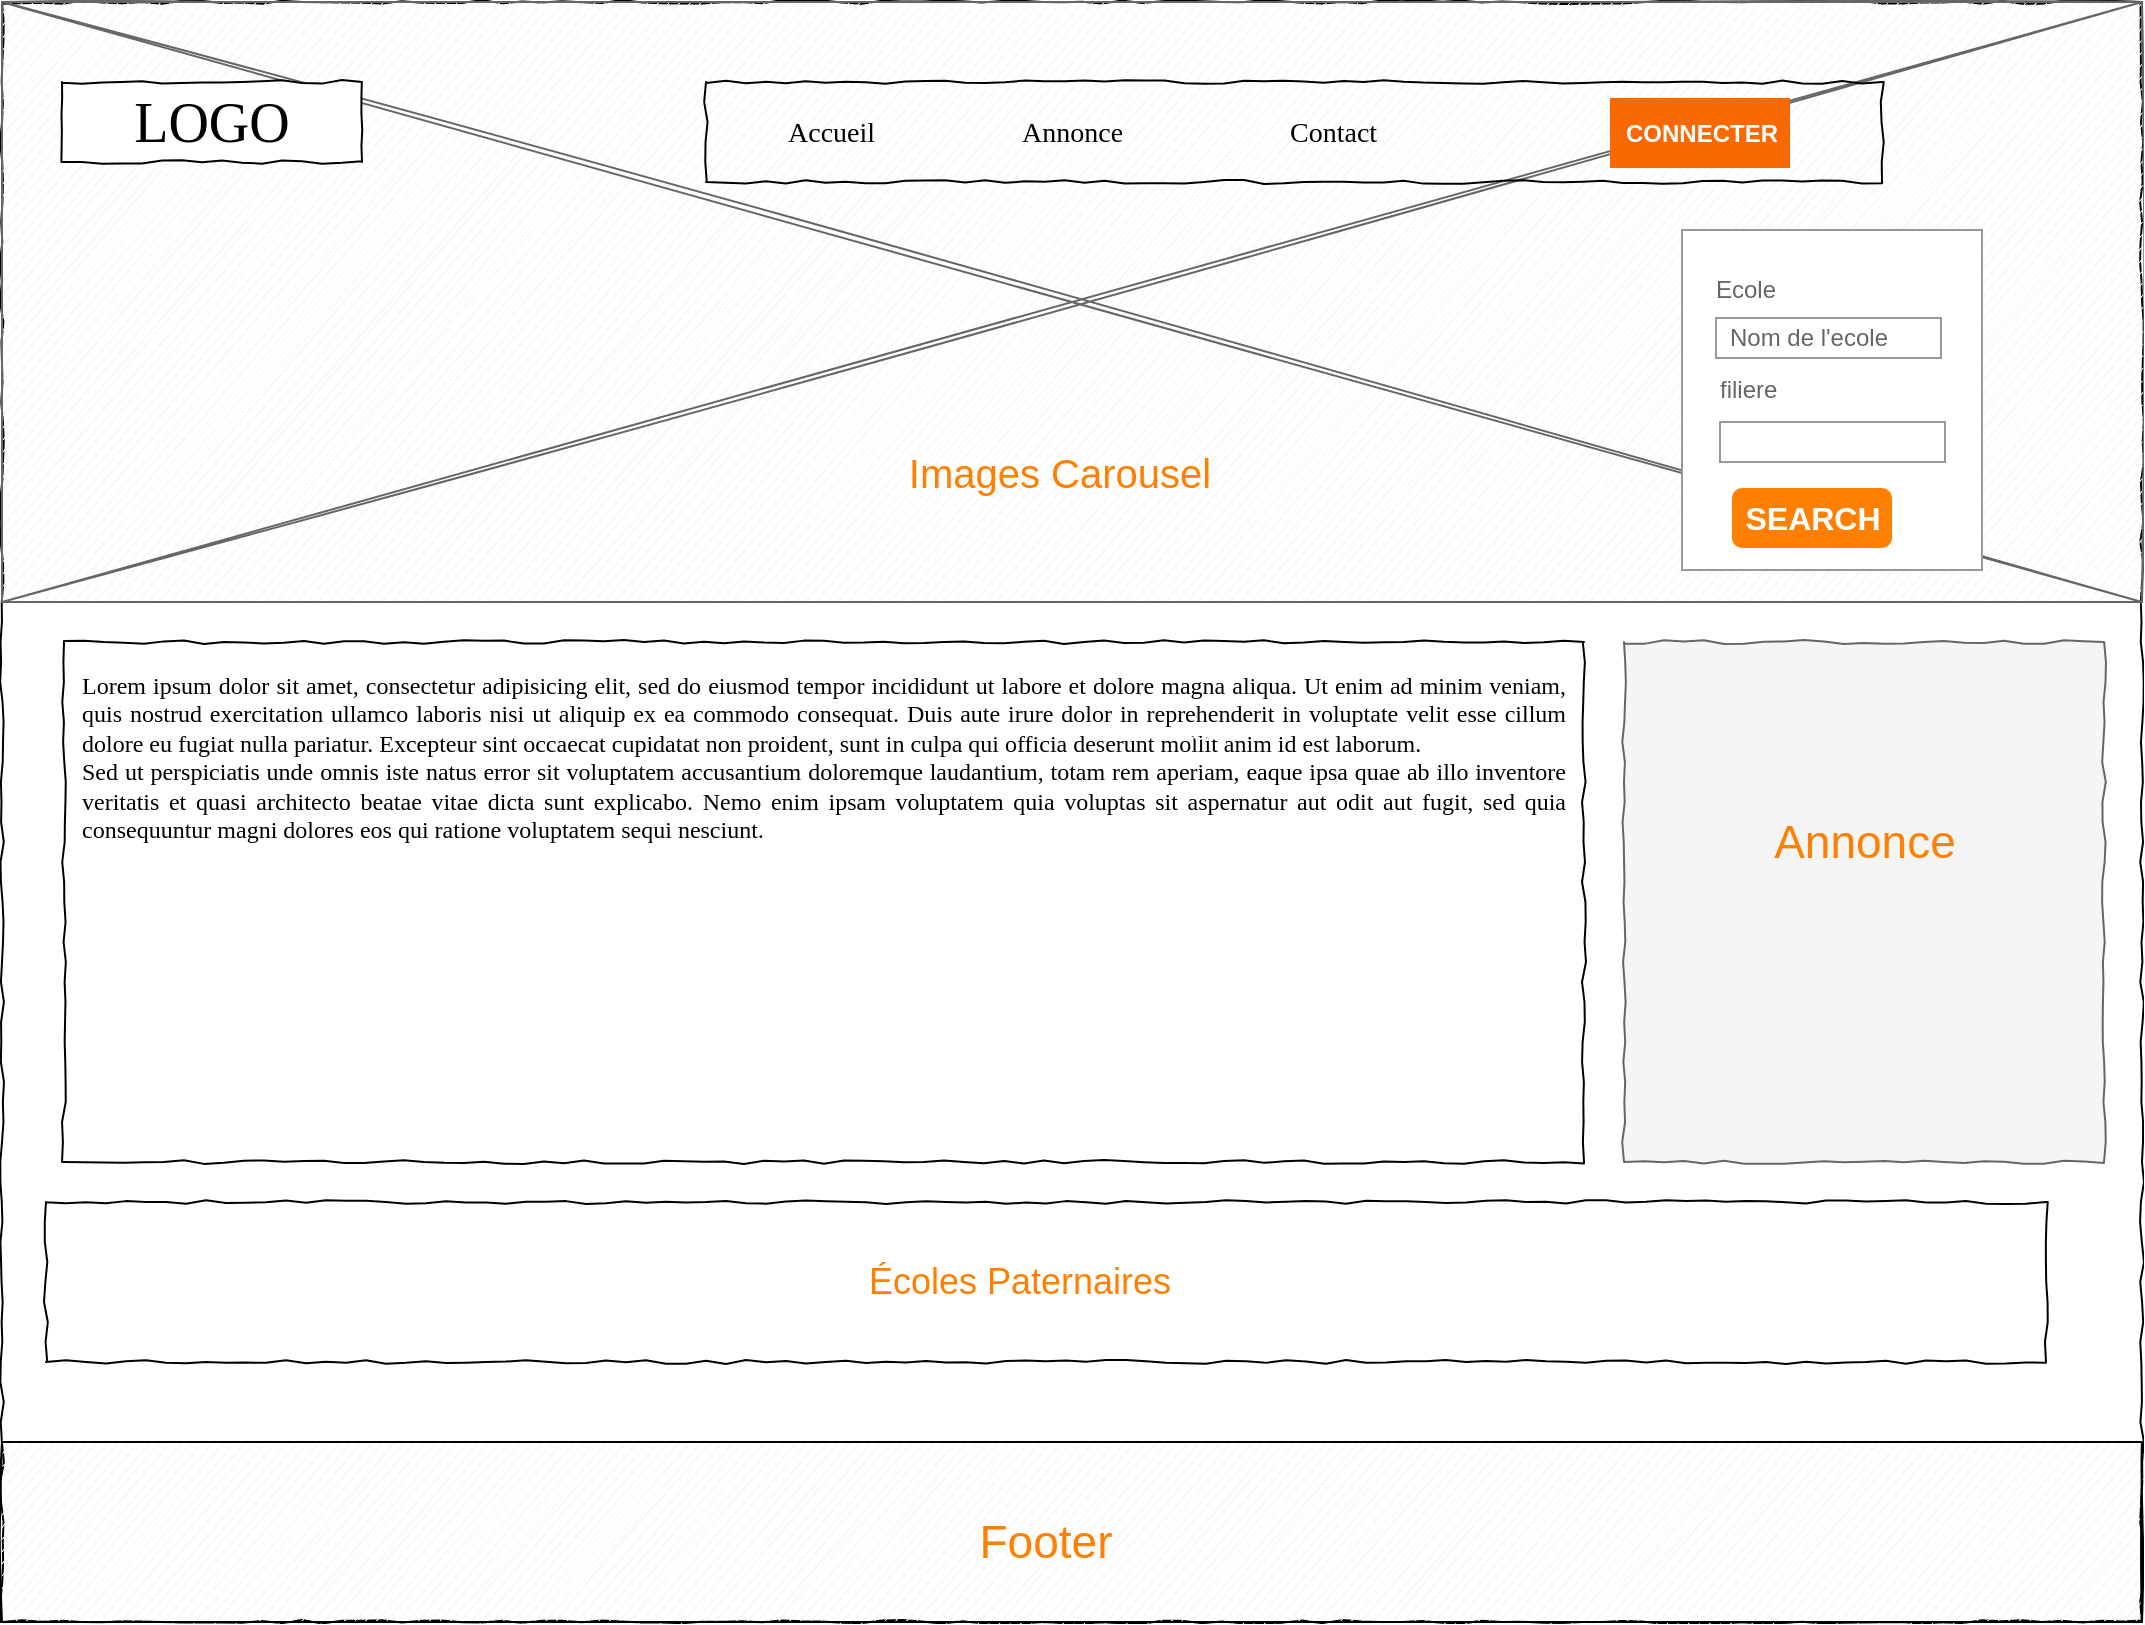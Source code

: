 <mxfile version="14.3.2" type="device"><diagram name="Page-1" id="03018318-947c-dd8e-b7a3-06fadd420f32"><mxGraphModel dx="1447" dy="820" grid="1" gridSize="10" guides="1" tooltips="1" connect="1" arrows="1" fold="1" page="1" pageScale="1" pageWidth="1100" pageHeight="850" background="#ffffff" math="0" shadow="0"><root><mxCell id="0"/><mxCell id="1" parent="0"/><mxCell id="677b7b8949515195-1" value="" style="whiteSpace=wrap;html=1;rounded=0;shadow=0;labelBackgroundColor=none;strokeWidth=1;fontFamily=Verdana;fontSize=12;align=center;comic=1;fillColor=none;" parent="1" vertex="1"><mxGeometry x="10" y="20" width="1070" height="810" as="geometry"/></mxCell><mxCell id="677b7b8949515195-16" value="" style="verticalLabelPosition=bottom;shadow=0;dashed=0;align=center;html=1;verticalAlign=top;strokeWidth=1;shape=mxgraph.mockup.graphics.simpleIcon;strokeColor=#666666;rounded=0;labelBackgroundColor=none;fontFamily=Verdana;fontSize=14;comic=1;fillColor=#f5f5f5;fontColor=#333333;sketch=1;" parent="1" vertex="1"><mxGeometry x="10" y="20" width="1070" height="300" as="geometry"/></mxCell><mxCell id="677b7b8949515195-2" value="LOGO" style="whiteSpace=wrap;html=1;rounded=0;shadow=0;labelBackgroundColor=none;strokeWidth=1;fontFamily=Verdana;fontSize=28;align=center;comic=1;" parent="1" vertex="1"><mxGeometry x="40" y="60" width="150" height="40" as="geometry"/></mxCell><mxCell id="677b7b8949515195-11" value="Accueil" style="text;html=1;points=[];align=left;verticalAlign=top;spacingTop=-4;fontSize=14;fontFamily=Verdana" parent="1" vertex="1"><mxGeometry x="401" y="75" width="60" height="20" as="geometry"/></mxCell><mxCell id="677b7b8949515195-15" value="&lt;div style=&quot;text-align: justify&quot;&gt;&lt;span&gt;Lorem ipsum dolor sit amet, consectetur adipisicing elit, sed do eiusmod tempor incididunt ut labore et dolore magna aliqua. Ut enim ad minim veniam, quis nostrud exercitation ullamco laboris nisi ut aliquip ex ea commodo consequat. Duis aute irure dolor in reprehenderit in voluptate velit esse cillum dolore eu fugiat nulla pariatur. Excepteur sint occaecat cupidatat non proident, sunt in culpa qui officia deserunt mollit anim id est laborum.&lt;/span&gt;&lt;/div&gt;&lt;div style=&quot;text-align: justify&quot;&gt;&lt;span&gt;Sed ut perspiciatis unde omnis iste natus error sit voluptatem accusantium doloremque laudantium, totam rem aperiam, eaque ipsa quae ab illo inventore veritatis et quasi architecto beatae vitae dicta sunt explicabo. Nemo enim ipsam voluptatem quia voluptas sit aspernatur aut odit aut fugit, sed quia consequuntur magni dolores eos qui ratione voluptatem sequi nesciunt.&amp;nbsp;&lt;/span&gt;&lt;/div&gt;" style="whiteSpace=wrap;html=1;rounded=0;shadow=0;labelBackgroundColor=none;strokeWidth=1;fillColor=none;fontFamily=Verdana;fontSize=12;align=center;verticalAlign=top;spacing=10;comic=1;" parent="1" vertex="1"><mxGeometry x="41" y="340" width="760" height="260" as="geometry"/></mxCell><mxCell id="677b7b8949515195-26" value="" style="whiteSpace=wrap;html=1;rounded=0;shadow=0;labelBackgroundColor=none;strokeWidth=1;fillColor=#f5f5f5;fontFamily=Verdana;fontSize=12;align=center;comic=1;strokeColor=#666666;fontColor=#333333;sketch=0;" parent="1" vertex="1"><mxGeometry x="821" y="340" width="240" height="260" as="geometry"/></mxCell><mxCell id="5OsRSYTsBoiywwAA0ypG-7" value="Contact" style="text;html=1;points=[];align=left;verticalAlign=top;spacingTop=-4;fontSize=14;fontFamily=Verdana" vertex="1" parent="1"><mxGeometry x="652" y="75" width="60" height="20" as="geometry"/></mxCell><mxCell id="5OsRSYTsBoiywwAA0ypG-8" value="Annonce" style="text;html=1;points=[];align=left;verticalAlign=top;spacingTop=-4;fontSize=14;fontFamily=Verdana" vertex="1" parent="1"><mxGeometry x="518" y="75" width="60" height="20" as="geometry"/></mxCell><mxCell id="5OsRSYTsBoiywwAA0ypG-16" value="" style="rounded=0;whiteSpace=wrap;html=1;fillColor=#fa6800;fontColor=#ffffff;strokeColor=none;" vertex="1" parent="1"><mxGeometry x="814" y="68" width="90" height="35" as="geometry"/></mxCell><mxCell id="5OsRSYTsBoiywwAA0ypG-18" value="CONNECTER" style="text;html=1;strokeColor=none;fillColor=none;align=center;verticalAlign=middle;whiteSpace=wrap;rounded=0;fontStyle=1;fontColor=#FFFFFF;" vertex="1" parent="1"><mxGeometry x="840" y="76" width="40" height="20" as="geometry"/></mxCell><mxCell id="5OsRSYTsBoiywwAA0ypG-20" value="&lt;font color=&quot;#ff8000&quot; style=&quot;font-size: 20px&quot;&gt;Images Carousel&lt;/font&gt;" style="text;html=1;strokeColor=none;fillColor=none;align=center;verticalAlign=middle;whiteSpace=wrap;rounded=0;fontColor=#FFFFFF;" vertex="1" parent="1"><mxGeometry x="424" y="220" width="230" height="70" as="geometry"/></mxCell><mxCell id="5OsRSYTsBoiywwAA0ypG-21" value="Text" style="text;html=1;strokeColor=none;fillColor=none;align=center;verticalAlign=middle;whiteSpace=wrap;rounded=0;fontColor=#FFFFFF;" vertex="1" parent="1"><mxGeometry x="520" y="360" width="180" height="50" as="geometry"/></mxCell><mxCell id="5OsRSYTsBoiywwAA0ypG-22" value="&lt;font color=&quot;#ff8000&quot; style=&quot;font-size: 23px&quot;&gt;Annonce&lt;/font&gt;" style="text;html=1;align=center;verticalAlign=middle;resizable=0;points=[];autosize=1;fontColor=#FFFFFF;" vertex="1" parent="1"><mxGeometry x="886" y="430" width="110" height="20" as="geometry"/></mxCell><mxCell id="5OsRSYTsBoiywwAA0ypG-26" value="" style="strokeWidth=1;shadow=0;dashed=0;align=center;html=1;shape=mxgraph.mockup.forms.rrect;rSize=0;strokeColor=#999999;fillColor=#ffffff;fontColor=#FFFFFF;" vertex="1" parent="1"><mxGeometry x="850" y="134" width="150" height="170" as="geometry"/></mxCell><mxCell id="5OsRSYTsBoiywwAA0ypG-29" value="Ecole" style="strokeWidth=1;shadow=0;dashed=0;align=center;html=1;shape=mxgraph.mockup.forms.anchor;fontSize=12;fontColor=#666666;align=left;resizeWidth=1;spacingLeft=0;" vertex="1" parent="5OsRSYTsBoiywwAA0ypG-26"><mxGeometry width="75" height="20" relative="1" as="geometry"><mxPoint x="15" y="20" as="offset"/></mxGeometry></mxCell><mxCell id="5OsRSYTsBoiywwAA0ypG-30" value="Nom de l'ecole" style="strokeWidth=1;shadow=0;dashed=0;align=center;html=1;shape=mxgraph.mockup.forms.rrect;rSize=0;strokeColor=#999999;fontColor=#666666;align=left;spacingLeft=5;resizeWidth=1;" vertex="1" parent="5OsRSYTsBoiywwAA0ypG-26"><mxGeometry width="112.5" height="20" relative="1" as="geometry"><mxPoint x="17" y="44" as="offset"/></mxGeometry></mxCell><mxCell id="5OsRSYTsBoiywwAA0ypG-31" value="filiere" style="strokeWidth=1;shadow=0;dashed=0;align=center;html=1;shape=mxgraph.mockup.forms.anchor;fontSize=12;fontColor=#666666;align=left;resizeWidth=1;spacingLeft=0;" vertex="1" parent="5OsRSYTsBoiywwAA0ypG-26"><mxGeometry width="75" height="20" relative="1" as="geometry"><mxPoint x="17" y="70" as="offset"/></mxGeometry></mxCell><mxCell id="5OsRSYTsBoiywwAA0ypG-32" value="" style="strokeWidth=1;shadow=0;dashed=0;align=center;html=1;shape=mxgraph.mockup.forms.rrect;rSize=0;strokeColor=#999999;fontColor=#666666;align=left;spacingLeft=5;resizeWidth=1;" vertex="1" parent="5OsRSYTsBoiywwAA0ypG-26"><mxGeometry width="112.5" height="20" relative="1" as="geometry"><mxPoint x="19" y="96" as="offset"/></mxGeometry></mxCell><mxCell id="5OsRSYTsBoiywwAA0ypG-33" value="SEARCH" style="strokeWidth=1;shadow=0;dashed=0;align=center;html=1;shape=mxgraph.mockup.forms.rrect;rSize=5;strokeColor=none;fontColor=#ffffff;fontSize=16;fontStyle=1;fillColor=#FF8000;" vertex="1" parent="5OsRSYTsBoiywwAA0ypG-26"><mxGeometry y="1" width="80" height="30" relative="1" as="geometry"><mxPoint x="25" y="-41" as="offset"/></mxGeometry></mxCell><mxCell id="5OsRSYTsBoiywwAA0ypG-44" value="" style="whiteSpace=wrap;html=1;rounded=0;shadow=0;labelBackgroundColor=none;strokeWidth=1;fillColor=none;fontFamily=Verdana;fontSize=12;align=center;comic=1;sketch=0;" vertex="1" parent="1"><mxGeometry x="32" y="620" width="1000" height="80" as="geometry"/></mxCell><mxCell id="5OsRSYTsBoiywwAA0ypG-45" value="&lt;font color=&quot;#ff8000&quot; style=&quot;font-size: 18px&quot;&gt;Écoles Paternaires&lt;/font&gt;" style="text;html=1;strokeColor=none;fillColor=none;align=center;verticalAlign=middle;whiteSpace=wrap;rounded=0;shadow=0;glass=0;sketch=0;fontColor=#FFFFFF;" vertex="1" parent="1"><mxGeometry x="368" y="650" width="302" height="20" as="geometry"/></mxCell><mxCell id="5OsRSYTsBoiywwAA0ypG-47" value="" style="rounded=0;whiteSpace=wrap;html=1;shadow=0;glass=0;sketch=1;fillColor=#f5f5f5;fontColor=#333333;align=center;" vertex="1" parent="1"><mxGeometry x="10" y="740" width="1070" height="90" as="geometry"/></mxCell><mxCell id="5OsRSYTsBoiywwAA0ypG-48" value="&lt;font color=&quot;#ff8000&quot; style=&quot;font-size: 23px&quot;&gt;Footer&lt;/font&gt;" style="text;html=1;strokeColor=none;fillColor=none;align=center;verticalAlign=middle;whiteSpace=wrap;rounded=0;shadow=0;glass=0;sketch=1;fontColor=#FFFFFF;" vertex="1" parent="1"><mxGeometry x="412" y="780" width="240" height="20" as="geometry"/></mxCell><mxCell id="677b7b8949515195-10" value="" style="whiteSpace=wrap;html=1;rounded=0;shadow=0;labelBackgroundColor=none;strokeWidth=1;fillColor=none;fontFamily=Verdana;fontSize=12;align=center;comic=1;" parent="1" vertex="1"><mxGeometry x="362" y="60" width="588" height="50" as="geometry"/></mxCell></root></mxGraphModel></diagram></mxfile>